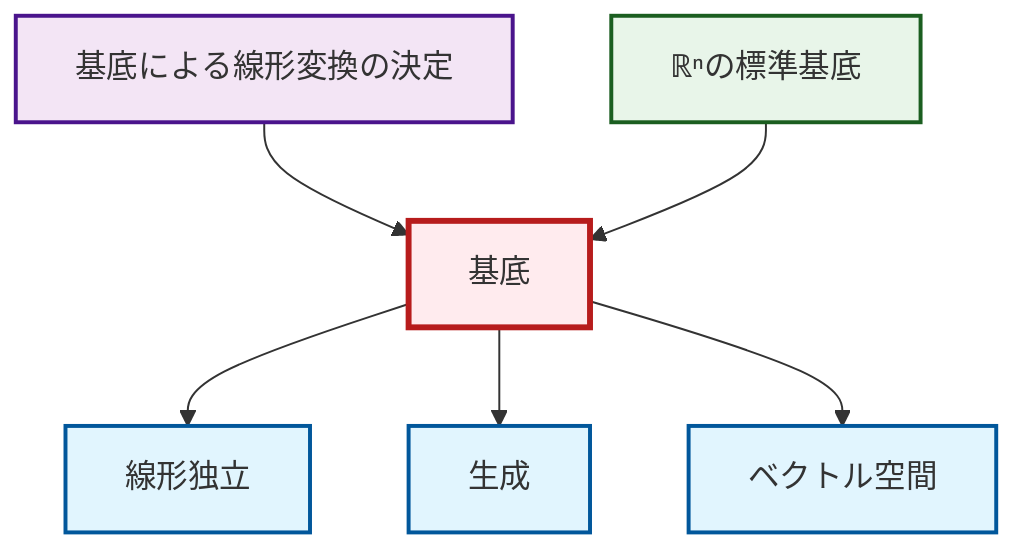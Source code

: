 graph TD
    classDef definition fill:#e1f5fe,stroke:#01579b,stroke-width:2px
    classDef theorem fill:#f3e5f5,stroke:#4a148c,stroke-width:2px
    classDef axiom fill:#fff3e0,stroke:#e65100,stroke-width:2px
    classDef example fill:#e8f5e9,stroke:#1b5e20,stroke-width:2px
    classDef current fill:#ffebee,stroke:#b71c1c,stroke-width:3px
    def-linear-independence["線形独立"]:::definition
    def-vector-space["ベクトル空間"]:::definition
    thm-linear-transformation-basis["基底による線形変換の決定"]:::theorem
    def-basis["基底"]:::definition
    ex-standard-basis-rn["ℝⁿの標準基底"]:::example
    def-span["生成"]:::definition
    thm-linear-transformation-basis --> def-basis
    def-basis --> def-linear-independence
    def-basis --> def-span
    def-basis --> def-vector-space
    ex-standard-basis-rn --> def-basis
    class def-basis current